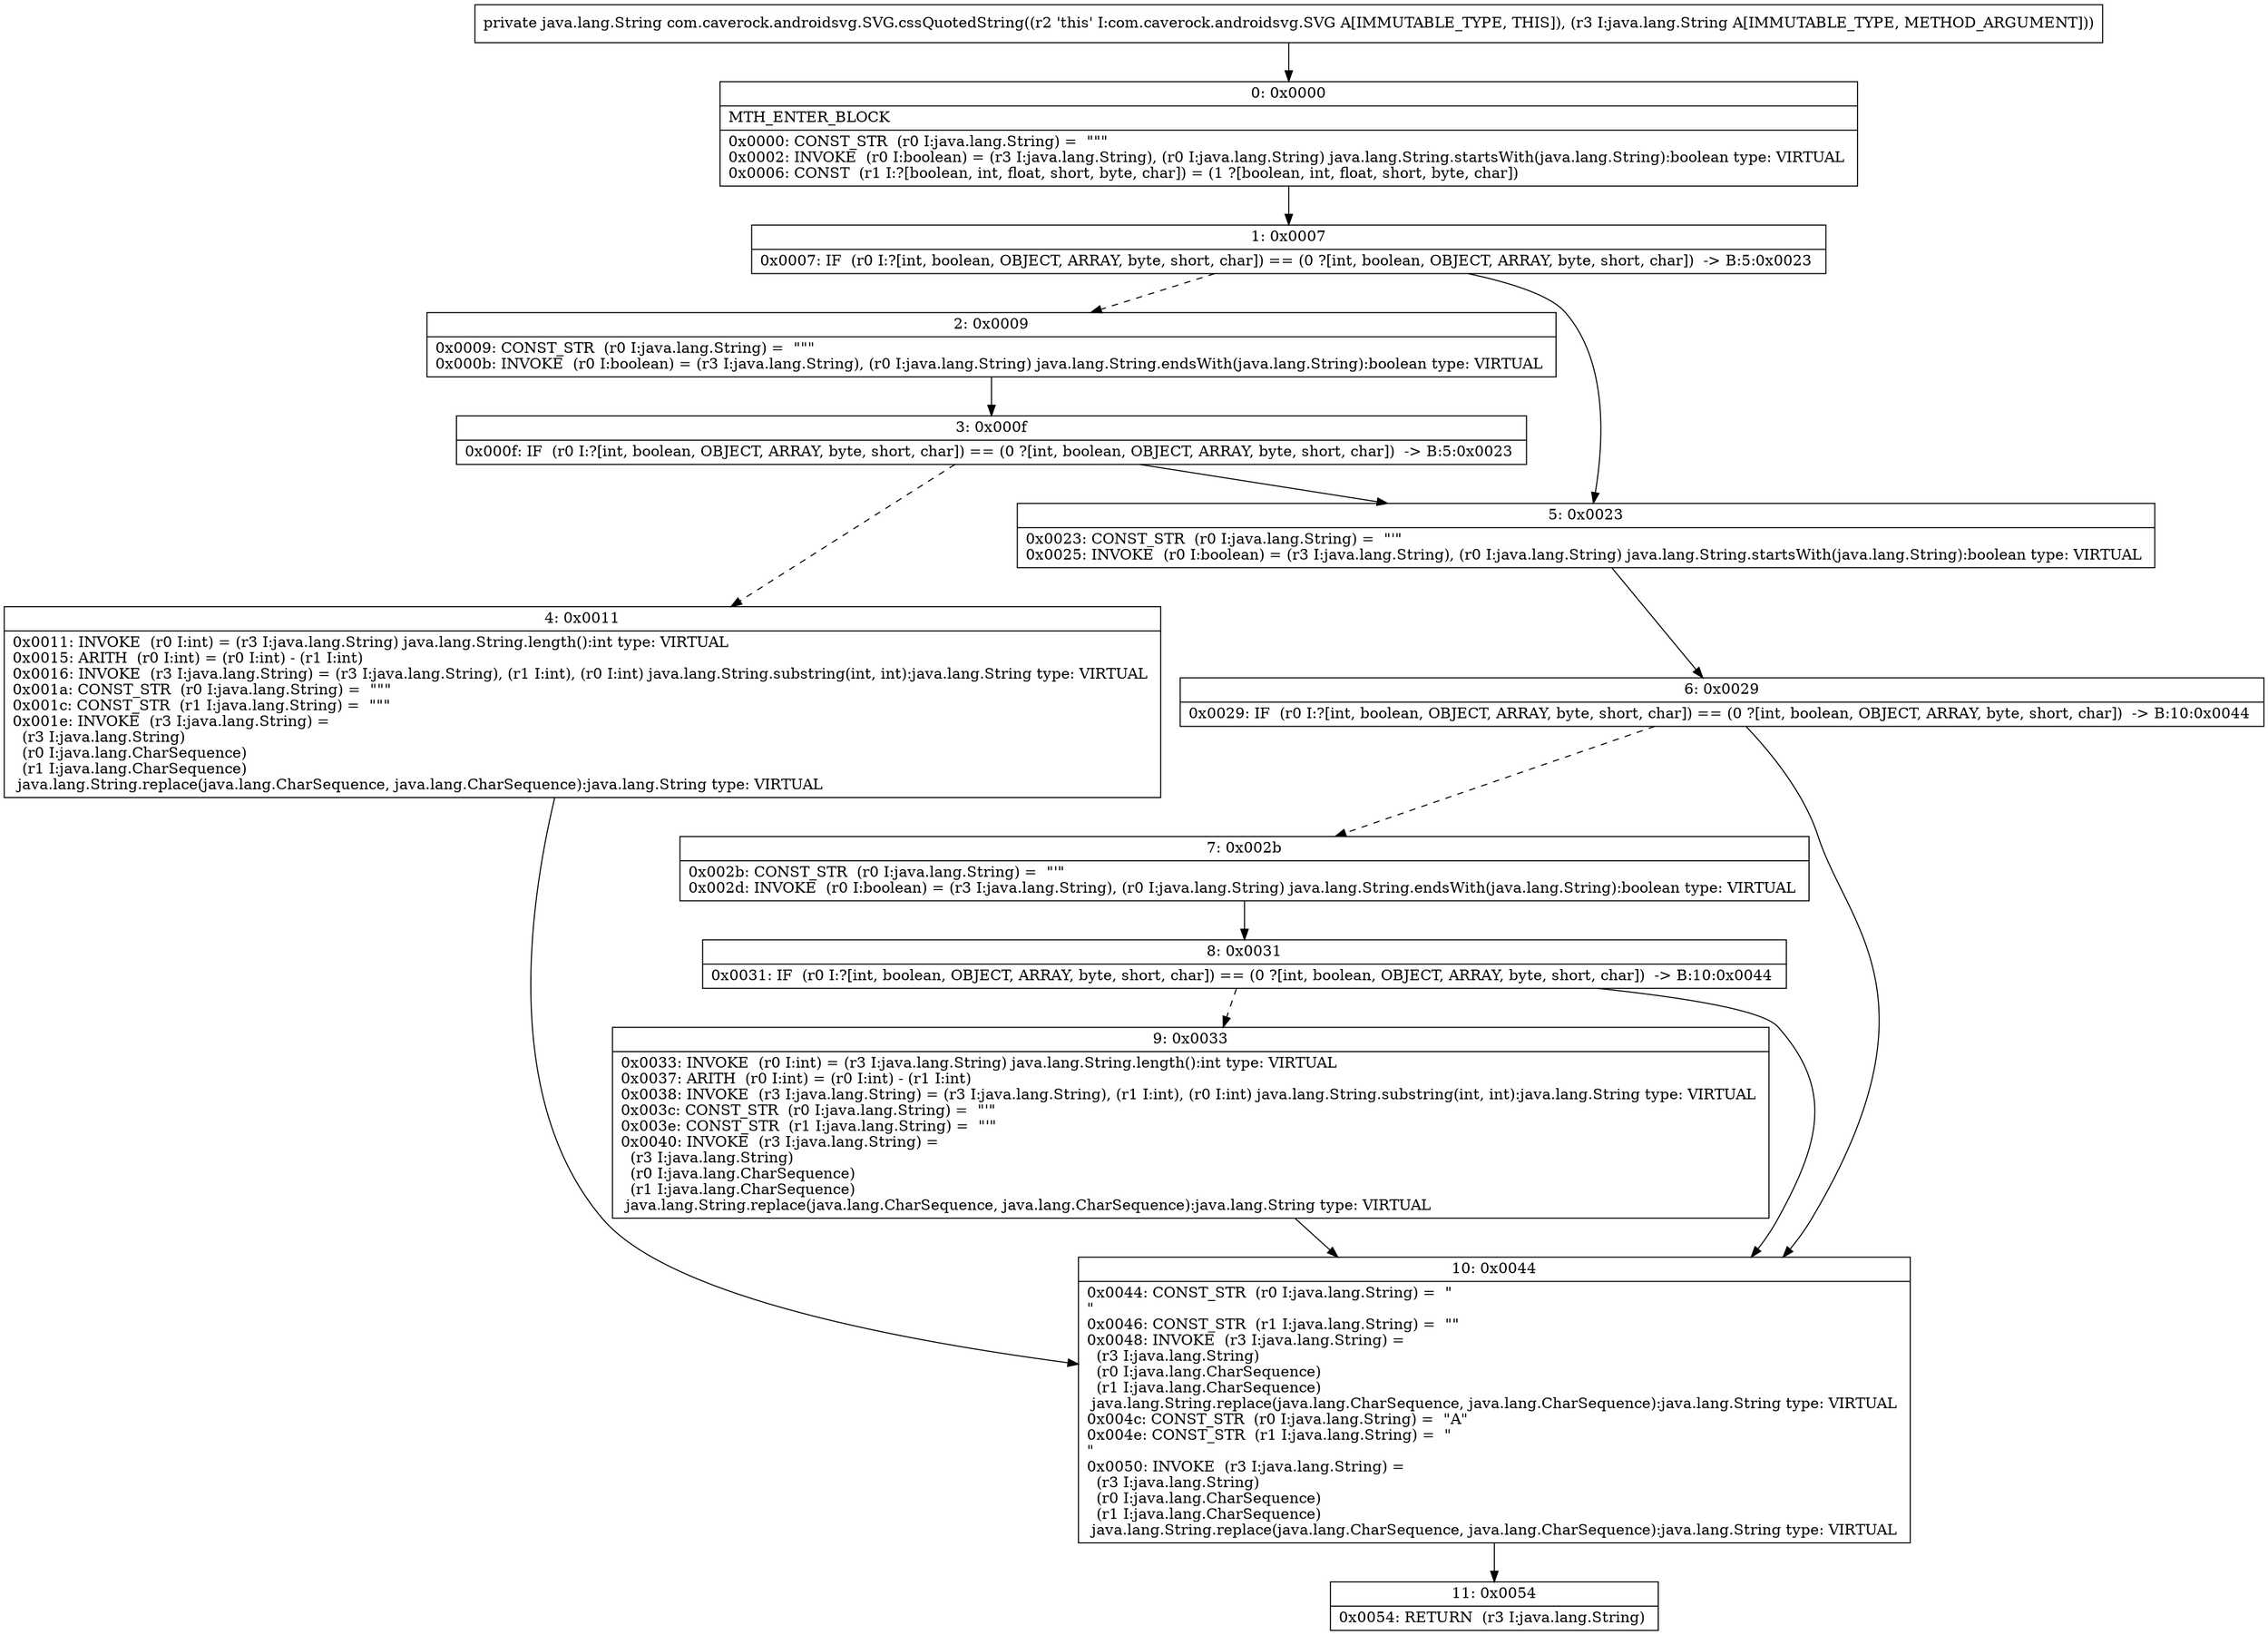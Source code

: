 digraph "CFG forcom.caverock.androidsvg.SVG.cssQuotedString(Ljava\/lang\/String;)Ljava\/lang\/String;" {
Node_0 [shape=record,label="{0\:\ 0x0000|MTH_ENTER_BLOCK\l|0x0000: CONST_STR  (r0 I:java.lang.String) =  \"\"\" \l0x0002: INVOKE  (r0 I:boolean) = (r3 I:java.lang.String), (r0 I:java.lang.String) java.lang.String.startsWith(java.lang.String):boolean type: VIRTUAL \l0x0006: CONST  (r1 I:?[boolean, int, float, short, byte, char]) = (1 ?[boolean, int, float, short, byte, char]) \l}"];
Node_1 [shape=record,label="{1\:\ 0x0007|0x0007: IF  (r0 I:?[int, boolean, OBJECT, ARRAY, byte, short, char]) == (0 ?[int, boolean, OBJECT, ARRAY, byte, short, char])  \-\> B:5:0x0023 \l}"];
Node_2 [shape=record,label="{2\:\ 0x0009|0x0009: CONST_STR  (r0 I:java.lang.String) =  \"\"\" \l0x000b: INVOKE  (r0 I:boolean) = (r3 I:java.lang.String), (r0 I:java.lang.String) java.lang.String.endsWith(java.lang.String):boolean type: VIRTUAL \l}"];
Node_3 [shape=record,label="{3\:\ 0x000f|0x000f: IF  (r0 I:?[int, boolean, OBJECT, ARRAY, byte, short, char]) == (0 ?[int, boolean, OBJECT, ARRAY, byte, short, char])  \-\> B:5:0x0023 \l}"];
Node_4 [shape=record,label="{4\:\ 0x0011|0x0011: INVOKE  (r0 I:int) = (r3 I:java.lang.String) java.lang.String.length():int type: VIRTUAL \l0x0015: ARITH  (r0 I:int) = (r0 I:int) \- (r1 I:int) \l0x0016: INVOKE  (r3 I:java.lang.String) = (r3 I:java.lang.String), (r1 I:int), (r0 I:int) java.lang.String.substring(int, int):java.lang.String type: VIRTUAL \l0x001a: CONST_STR  (r0 I:java.lang.String) =  \"\"\" \l0x001c: CONST_STR  (r1 I:java.lang.String) =  \"\"\" \l0x001e: INVOKE  (r3 I:java.lang.String) = \l  (r3 I:java.lang.String)\l  (r0 I:java.lang.CharSequence)\l  (r1 I:java.lang.CharSequence)\l java.lang.String.replace(java.lang.CharSequence, java.lang.CharSequence):java.lang.String type: VIRTUAL \l}"];
Node_5 [shape=record,label="{5\:\ 0x0023|0x0023: CONST_STR  (r0 I:java.lang.String) =  \"'\" \l0x0025: INVOKE  (r0 I:boolean) = (r3 I:java.lang.String), (r0 I:java.lang.String) java.lang.String.startsWith(java.lang.String):boolean type: VIRTUAL \l}"];
Node_6 [shape=record,label="{6\:\ 0x0029|0x0029: IF  (r0 I:?[int, boolean, OBJECT, ARRAY, byte, short, char]) == (0 ?[int, boolean, OBJECT, ARRAY, byte, short, char])  \-\> B:10:0x0044 \l}"];
Node_7 [shape=record,label="{7\:\ 0x002b|0x002b: CONST_STR  (r0 I:java.lang.String) =  \"'\" \l0x002d: INVOKE  (r0 I:boolean) = (r3 I:java.lang.String), (r0 I:java.lang.String) java.lang.String.endsWith(java.lang.String):boolean type: VIRTUAL \l}"];
Node_8 [shape=record,label="{8\:\ 0x0031|0x0031: IF  (r0 I:?[int, boolean, OBJECT, ARRAY, byte, short, char]) == (0 ?[int, boolean, OBJECT, ARRAY, byte, short, char])  \-\> B:10:0x0044 \l}"];
Node_9 [shape=record,label="{9\:\ 0x0033|0x0033: INVOKE  (r0 I:int) = (r3 I:java.lang.String) java.lang.String.length():int type: VIRTUAL \l0x0037: ARITH  (r0 I:int) = (r0 I:int) \- (r1 I:int) \l0x0038: INVOKE  (r3 I:java.lang.String) = (r3 I:java.lang.String), (r1 I:int), (r0 I:int) java.lang.String.substring(int, int):java.lang.String type: VIRTUAL \l0x003c: CONST_STR  (r0 I:java.lang.String) =  \"'\" \l0x003e: CONST_STR  (r1 I:java.lang.String) =  \"'\" \l0x0040: INVOKE  (r3 I:java.lang.String) = \l  (r3 I:java.lang.String)\l  (r0 I:java.lang.CharSequence)\l  (r1 I:java.lang.CharSequence)\l java.lang.String.replace(java.lang.CharSequence, java.lang.CharSequence):java.lang.String type: VIRTUAL \l}"];
Node_10 [shape=record,label="{10\:\ 0x0044|0x0044: CONST_STR  (r0 I:java.lang.String) =  \"\l\" \l0x0046: CONST_STR  (r1 I:java.lang.String) =  \"\" \l0x0048: INVOKE  (r3 I:java.lang.String) = \l  (r3 I:java.lang.String)\l  (r0 I:java.lang.CharSequence)\l  (r1 I:java.lang.CharSequence)\l java.lang.String.replace(java.lang.CharSequence, java.lang.CharSequence):java.lang.String type: VIRTUAL \l0x004c: CONST_STR  (r0 I:java.lang.String) =  \"A\" \l0x004e: CONST_STR  (r1 I:java.lang.String) =  \"\l\" \l0x0050: INVOKE  (r3 I:java.lang.String) = \l  (r3 I:java.lang.String)\l  (r0 I:java.lang.CharSequence)\l  (r1 I:java.lang.CharSequence)\l java.lang.String.replace(java.lang.CharSequence, java.lang.CharSequence):java.lang.String type: VIRTUAL \l}"];
Node_11 [shape=record,label="{11\:\ 0x0054|0x0054: RETURN  (r3 I:java.lang.String) \l}"];
MethodNode[shape=record,label="{private java.lang.String com.caverock.androidsvg.SVG.cssQuotedString((r2 'this' I:com.caverock.androidsvg.SVG A[IMMUTABLE_TYPE, THIS]), (r3 I:java.lang.String A[IMMUTABLE_TYPE, METHOD_ARGUMENT])) }"];
MethodNode -> Node_0;
Node_0 -> Node_1;
Node_1 -> Node_2[style=dashed];
Node_1 -> Node_5;
Node_2 -> Node_3;
Node_3 -> Node_4[style=dashed];
Node_3 -> Node_5;
Node_4 -> Node_10;
Node_5 -> Node_6;
Node_6 -> Node_7[style=dashed];
Node_6 -> Node_10;
Node_7 -> Node_8;
Node_8 -> Node_9[style=dashed];
Node_8 -> Node_10;
Node_9 -> Node_10;
Node_10 -> Node_11;
}


